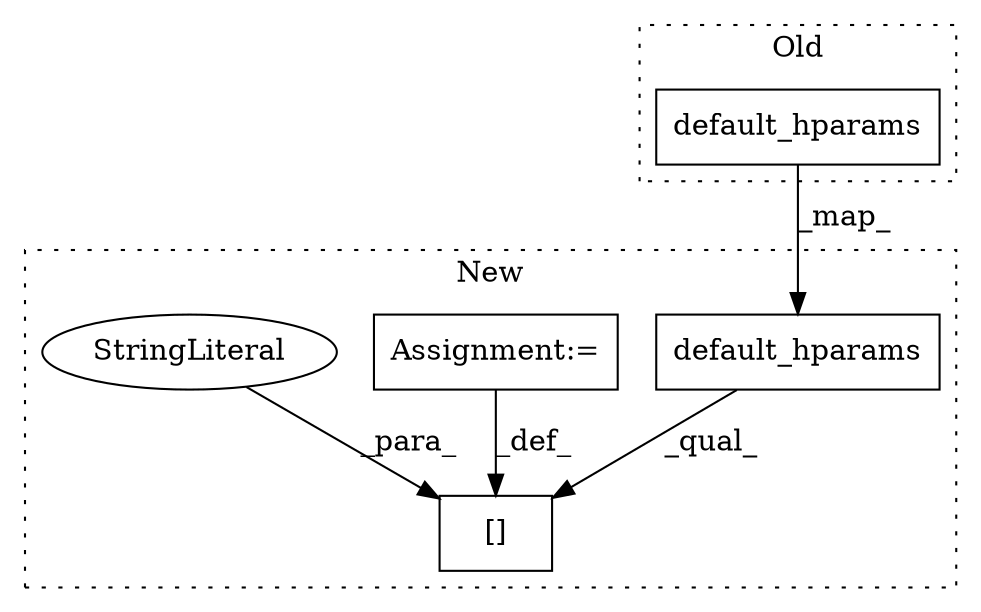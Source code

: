 digraph G {
subgraph cluster0 {
1 [label="default_hparams" a="32" s="448" l="17" shape="box"];
label = "Old";
style="dotted";
}
subgraph cluster1 {
2 [label="default_hparams" a="32" s="791" l="17" shape="box"];
3 [label="[]" a="2" s="842,866" l="14,1" shape="box"];
4 [label="Assignment:=" a="7" s="867" l="1" shape="box"];
5 [label="StringLiteral" a="45" s="856" l="10" shape="ellipse"];
label = "New";
style="dotted";
}
1 -> 2 [label="_map_"];
2 -> 3 [label="_qual_"];
4 -> 3 [label="_def_"];
5 -> 3 [label="_para_"];
}